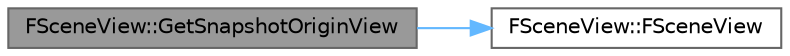 digraph "FSceneView::GetSnapshotOriginView"
{
 // INTERACTIVE_SVG=YES
 // LATEX_PDF_SIZE
  bgcolor="transparent";
  edge [fontname=Helvetica,fontsize=10,labelfontname=Helvetica,labelfontsize=10];
  node [fontname=Helvetica,fontsize=10,shape=box,height=0.2,width=0.4];
  rankdir="LR";
  Node1 [id="Node000001",label="FSceneView::GetSnapshotOriginView",height=0.2,width=0.4,color="gray40", fillcolor="grey60", style="filled", fontcolor="black",tooltip=" "];
  Node1 -> Node2 [id="edge1_Node000001_Node000002",color="steelblue1",style="solid",tooltip=" "];
  Node2 [id="Node000002",label="FSceneView::FSceneView",height=0.2,width=0.4,color="grey40", fillcolor="white", style="filled",URL="$d1/d4c/classFSceneView.html#add3797bd813ab4341cc6438c5633d1bf",tooltip="Initialization constructor."];
}
